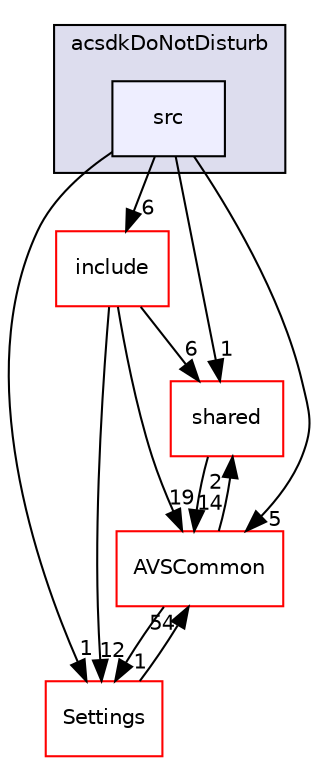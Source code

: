 digraph "/workplace/avs-device-sdk/capabilities/DoNotDisturb/acsdkDoNotDisturb/src" {
  compound=true
  node [ fontsize="10", fontname="Helvetica"];
  edge [ labelfontsize="10", labelfontname="Helvetica"];
  subgraph clusterdir_8a5e9e6006e7295a4ae796de14be24e0 {
    graph [ bgcolor="#ddddee", pencolor="black", label="acsdkDoNotDisturb" fontname="Helvetica", fontsize="10", URL="dir_8a5e9e6006e7295a4ae796de14be24e0.html"]
  dir_7a3ba3f40355a21c61e8761e442d1d34 [shape=box, label="src", style="filled", fillcolor="#eeeeff", pencolor="black", URL="dir_7a3ba3f40355a21c61e8761e442d1d34.html"];
  }
  dir_9982052f7ce695d12571567315b2fafa [shape=box label="shared" fillcolor="white" style="filled" color="red" URL="dir_9982052f7ce695d12571567315b2fafa.html"];
  dir_8ae0dd75af039a94f4269584fb8eef13 [shape=box label="Settings" fillcolor="white" style="filled" color="red" URL="dir_8ae0dd75af039a94f4269584fb8eef13.html"];
  dir_13e65effb2bde530b17b3d5eefcd0266 [shape=box label="AVSCommon" fillcolor="white" style="filled" color="red" URL="dir_13e65effb2bde530b17b3d5eefcd0266.html"];
  dir_169f01a30dc4992ac96e3c5cc375fdf7 [shape=box label="include" fillcolor="white" style="filled" color="red" URL="dir_169f01a30dc4992ac96e3c5cc375fdf7.html"];
  dir_9982052f7ce695d12571567315b2fafa->dir_13e65effb2bde530b17b3d5eefcd0266 [headlabel="14", labeldistance=1.5 headhref="dir_000549_000017.html"];
  dir_8ae0dd75af039a94f4269584fb8eef13->dir_13e65effb2bde530b17b3d5eefcd0266 [headlabel="54", labeldistance=1.5 headhref="dir_000539_000017.html"];
  dir_13e65effb2bde530b17b3d5eefcd0266->dir_9982052f7ce695d12571567315b2fafa [headlabel="2", labeldistance=1.5 headhref="dir_000017_000549.html"];
  dir_13e65effb2bde530b17b3d5eefcd0266->dir_8ae0dd75af039a94f4269584fb8eef13 [headlabel="1", labeldistance=1.5 headhref="dir_000017_000539.html"];
  dir_169f01a30dc4992ac96e3c5cc375fdf7->dir_9982052f7ce695d12571567315b2fafa [headlabel="6", labeldistance=1.5 headhref="dir_000277_000549.html"];
  dir_169f01a30dc4992ac96e3c5cc375fdf7->dir_8ae0dd75af039a94f4269584fb8eef13 [headlabel="12", labeldistance=1.5 headhref="dir_000277_000539.html"];
  dir_169f01a30dc4992ac96e3c5cc375fdf7->dir_13e65effb2bde530b17b3d5eefcd0266 [headlabel="19", labeldistance=1.5 headhref="dir_000277_000017.html"];
  dir_7a3ba3f40355a21c61e8761e442d1d34->dir_9982052f7ce695d12571567315b2fafa [headlabel="1", labeldistance=1.5 headhref="dir_000279_000549.html"];
  dir_7a3ba3f40355a21c61e8761e442d1d34->dir_8ae0dd75af039a94f4269584fb8eef13 [headlabel="1", labeldistance=1.5 headhref="dir_000279_000539.html"];
  dir_7a3ba3f40355a21c61e8761e442d1d34->dir_13e65effb2bde530b17b3d5eefcd0266 [headlabel="5", labeldistance=1.5 headhref="dir_000279_000017.html"];
  dir_7a3ba3f40355a21c61e8761e442d1d34->dir_169f01a30dc4992ac96e3c5cc375fdf7 [headlabel="6", labeldistance=1.5 headhref="dir_000279_000277.html"];
}
